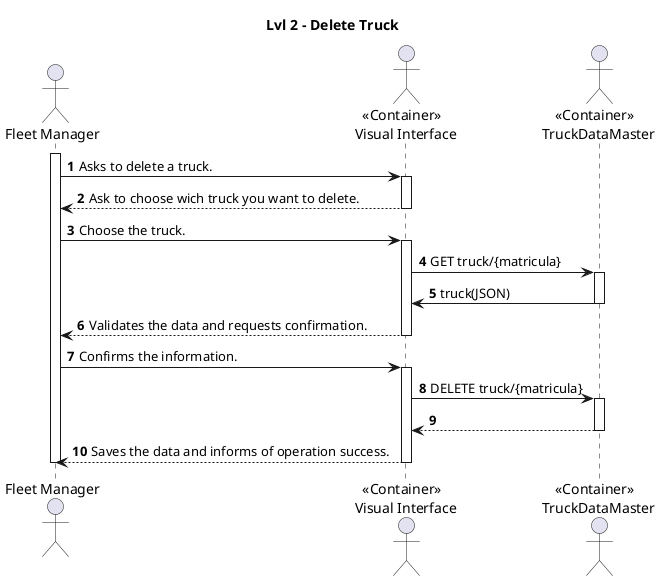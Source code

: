 @startuml

title Lvl 2 - Delete Truck

autonumber

actor "Fleet Manager" as FM
actor "<< Container >> \n Visual Interface" as SYS
actor "<< Container >> \n TruckDataMaster" as TDM


activate FM
FM -> SYS : Asks to delete a truck.
activate SYS
SYS --> FM : Ask to choose wich truck you want to delete.
deactivate SYS

FM -> SYS : Choose the truck.
activate SYS

SYS -> TDM : GET truck/{matricula}
activate TDM

TDM -> SYS : truck(JSON)
deactivate TDM

SYS --> FM : Validates the data and requests confirmation.
deactivate SYS


FM -> SYS : Confirms the information.
activate SYS

SYS -> TDM : DELETE truck/{matricula}
activate TDM
TDM --> SYS
deactivate TDM

SYS --> FM : Saves the data and informs of operation success.
deactivate SYS


deactivate FM

@enduml